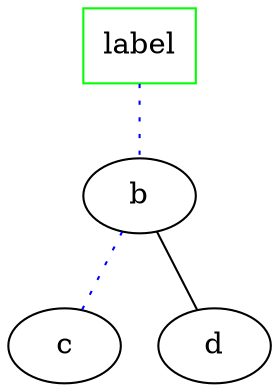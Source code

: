 //attributes
graph graphname {
    //graph attributes

        size="5,5";

    //node attributes

        //multiple attrs can be either given side by side
        //on multiple declarations of a:

        a [label="label"];
        a [shape=box][color=green];

    //line attributes:

        a -- b -- c [color=blue][style=dotted];
        b -- d;
}
